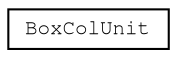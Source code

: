 digraph "Graphical Class Hierarchy"
{
 // LATEX_PDF_SIZE
  edge [fontname="FreeMono",fontsize="10",labelfontname="FreeMono",labelfontsize="10"];
  node [fontname="FreeMono",fontsize="10",shape=record];
  rankdir="LR";
  Node0 [label="BoxColUnit",height=0.2,width=0.4,color="black", fillcolor="white", style="filled",URL="$struct_box_col_unit.html",tooltip=" "];
}
